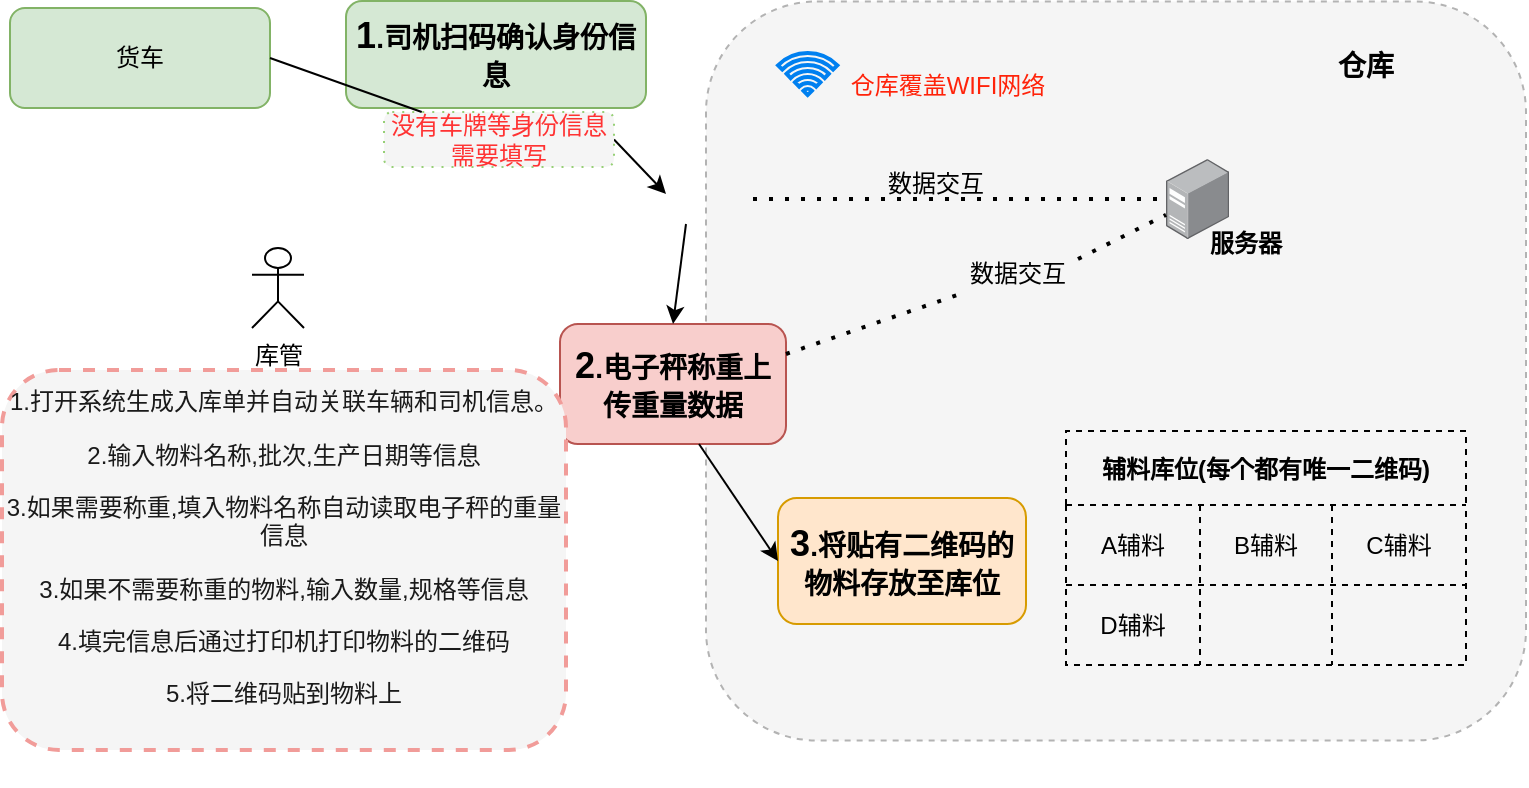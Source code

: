 <mxfile version="16.6.4" type="github" pages="2">
  <diagram id="x7fQKvElgTd2Ws3wMSYt" name="第 1 页">
    <mxGraphModel dx="1613" dy="434" grid="1" gridSize="10" guides="1" tooltips="1" connect="1" arrows="1" fold="1" page="1" pageScale="1" pageWidth="827" pageHeight="1169" math="0" shadow="0">
      <root>
        <mxCell id="0" />
        <mxCell id="1" parent="0" />
        <mxCell id="mEti43wB2lOyt_apgiYu-14" value="" style="rounded=1;whiteSpace=wrap;html=1;fillColor=#f5f5f5;fontColor=#333333;strokeColor=#B3B3B3;dashed=1;" parent="1" vertex="1">
          <mxGeometry x="260" y="488.75" width="410" height="369.5" as="geometry" />
        </mxCell>
        <mxCell id="mEti43wB2lOyt_apgiYu-31" value="辅料库位(每个都有唯一二维码)" style="shape=table;startSize=37;container=1;collapsible=0;childLayout=tableLayout;fontStyle=1;align=center;rounded=0;fontSize=12;fontColor=#000000;fillColor=none;dashed=1;" parent="1" vertex="1">
          <mxGeometry x="440" y="703.5" width="200" height="117" as="geometry" />
        </mxCell>
        <mxCell id="mEti43wB2lOyt_apgiYu-32" value="" style="shape=tableRow;horizontal=0;startSize=0;swimlaneHead=0;swimlaneBody=0;top=0;left=0;bottom=0;right=0;collapsible=0;dropTarget=0;fillColor=none;points=[[0,0.5],[1,0.5]];portConstraint=eastwest;rounded=0;fontSize=12;fontColor=#000000;" parent="mEti43wB2lOyt_apgiYu-31" vertex="1">
          <mxGeometry y="37" width="200" height="40" as="geometry" />
        </mxCell>
        <mxCell id="mEti43wB2lOyt_apgiYu-33" value="A辅料" style="shape=partialRectangle;html=1;whiteSpace=wrap;connectable=0;fillColor=none;top=0;left=0;bottom=0;right=0;overflow=hidden;rounded=0;fontSize=12;fontColor=#000000;" parent="mEti43wB2lOyt_apgiYu-32" vertex="1">
          <mxGeometry width="67" height="40" as="geometry">
            <mxRectangle width="67" height="40" as="alternateBounds" />
          </mxGeometry>
        </mxCell>
        <mxCell id="mEti43wB2lOyt_apgiYu-34" value="&lt;span&gt;B辅料&lt;/span&gt;" style="shape=partialRectangle;html=1;whiteSpace=wrap;connectable=0;fillColor=none;top=0;left=0;bottom=0;right=0;overflow=hidden;rounded=0;fontSize=12;fontColor=#000000;" parent="mEti43wB2lOyt_apgiYu-32" vertex="1">
          <mxGeometry x="67" width="66" height="40" as="geometry">
            <mxRectangle width="66" height="40" as="alternateBounds" />
          </mxGeometry>
        </mxCell>
        <mxCell id="mEti43wB2lOyt_apgiYu-35" value="&lt;span&gt;C辅料&lt;/span&gt;" style="shape=partialRectangle;html=1;whiteSpace=wrap;connectable=0;fillColor=none;top=0;left=0;bottom=0;right=0;overflow=hidden;rounded=0;fontSize=12;fontColor=#000000;" parent="mEti43wB2lOyt_apgiYu-32" vertex="1">
          <mxGeometry x="133" width="67" height="40" as="geometry">
            <mxRectangle width="67" height="40" as="alternateBounds" />
          </mxGeometry>
        </mxCell>
        <mxCell id="mEti43wB2lOyt_apgiYu-36" value="" style="shape=tableRow;horizontal=0;startSize=0;swimlaneHead=0;swimlaneBody=0;top=0;left=0;bottom=0;right=0;collapsible=0;dropTarget=0;fillColor=none;points=[[0,0.5],[1,0.5]];portConstraint=eastwest;rounded=0;fontSize=12;fontColor=#000000;" parent="mEti43wB2lOyt_apgiYu-31" vertex="1">
          <mxGeometry y="77" width="200" height="40" as="geometry" />
        </mxCell>
        <mxCell id="mEti43wB2lOyt_apgiYu-37" value="&lt;span&gt;D辅料&lt;/span&gt;" style="shape=partialRectangle;html=1;whiteSpace=wrap;connectable=0;fillColor=none;top=0;left=0;bottom=0;right=0;overflow=hidden;rounded=0;fontSize=12;fontColor=#000000;" parent="mEti43wB2lOyt_apgiYu-36" vertex="1">
          <mxGeometry width="67" height="40" as="geometry">
            <mxRectangle width="67" height="40" as="alternateBounds" />
          </mxGeometry>
        </mxCell>
        <mxCell id="mEti43wB2lOyt_apgiYu-38" value="" style="shape=partialRectangle;html=1;whiteSpace=wrap;connectable=0;fillColor=none;top=0;left=0;bottom=0;right=0;overflow=hidden;rounded=0;fontSize=12;fontColor=#000000;" parent="mEti43wB2lOyt_apgiYu-36" vertex="1">
          <mxGeometry x="67" width="66" height="40" as="geometry">
            <mxRectangle width="66" height="40" as="alternateBounds" />
          </mxGeometry>
        </mxCell>
        <mxCell id="mEti43wB2lOyt_apgiYu-39" value="" style="shape=partialRectangle;html=1;whiteSpace=wrap;connectable=0;fillColor=none;top=0;left=0;bottom=0;right=0;overflow=hidden;rounded=0;fontSize=12;fontColor=#000000;" parent="mEti43wB2lOyt_apgiYu-36" vertex="1">
          <mxGeometry x="133" width="67" height="40" as="geometry">
            <mxRectangle width="67" height="40" as="alternateBounds" />
          </mxGeometry>
        </mxCell>
        <mxCell id="mEti43wB2lOyt_apgiYu-15" value="&lt;b&gt;&lt;font style=&quot;font-size: 14px&quot;&gt;仓库&lt;/font&gt;&lt;/b&gt;" style="text;html=1;align=center;verticalAlign=middle;whiteSpace=wrap;rounded=1;" parent="1" vertex="1">
          <mxGeometry x="560" y="505.5" width="60" height="30" as="geometry" />
        </mxCell>
        <mxCell id="mEti43wB2lOyt_apgiYu-16" value="" style="html=1;verticalLabelPosition=bottom;align=center;labelBackgroundColor=#ffffff;verticalAlign=top;strokeWidth=2;strokeColor=#0080F0;shadow=0;dashed=0;shape=mxgraph.ios7.icons.wifi;pointerEvents=1;rounded=1;fontSize=14;fillColor=none;" parent="1" vertex="1">
          <mxGeometry x="296" y="514.5" width="29.7" height="21" as="geometry" />
        </mxCell>
        <mxCell id="mEti43wB2lOyt_apgiYu-17" value="&lt;font style=&quot;font-size: 12px&quot; color=&quot;#ff230a&quot;&gt;仓库覆盖WIFI网络&lt;/font&gt;" style="text;html=1;strokeColor=none;fillColor=none;align=center;verticalAlign=middle;whiteSpace=wrap;rounded=0;fontSize=14;" parent="1" vertex="1">
          <mxGeometry x="316" y="514.5" width="130" height="30" as="geometry" />
        </mxCell>
        <mxCell id="mEti43wB2lOyt_apgiYu-20" value="&lt;font color=&quot;#000000&quot;&gt;&lt;b&gt;服务器&lt;/b&gt;&lt;/font&gt;" style="text;html=1;strokeColor=none;fillColor=none;align=center;verticalAlign=middle;whiteSpace=wrap;rounded=0;fontSize=12;fontColor=#FF230A;" parent="1" vertex="1">
          <mxGeometry x="500" y="595" width="60" height="30" as="geometry" />
        </mxCell>
        <mxCell id="mEti43wB2lOyt_apgiYu-28" value="" style="points=[];aspect=fixed;html=1;align=center;shadow=0;dashed=0;image;image=img/lib/allied_telesis/computer_and_terminals/Server_Desktop.svg;rounded=1;fontSize=12;fontColor=#000000;fillColor=none;" parent="1" vertex="1">
          <mxGeometry x="490" y="567.5" width="31.56" height="40" as="geometry" />
        </mxCell>
        <mxCell id="mEti43wB2lOyt_apgiYu-29" value="货车" style="rounded=1;whiteSpace=wrap;html=1;fontSize=12;fillColor=#d5e8d4;strokeColor=#82b366;" parent="1" vertex="1">
          <mxGeometry x="-88" y="492" width="130" height="50" as="geometry" />
        </mxCell>
        <mxCell id="mEti43wB2lOyt_apgiYu-30" value="" style="shape=image;html=1;verticalAlign=top;verticalLabelPosition=bottom;labelBackgroundColor=#ffffff;imageAspect=0;aspect=fixed;image=https://cdn2.iconfinder.com/data/icons/font-awesome/1792/qrcode-128.png;rounded=1;fontSize=12;fontColor=#000000;fillColor=none;" parent="1" vertex="1">
          <mxGeometry x="238.5" y="565" width="45" height="45" as="geometry" />
        </mxCell>
        <mxCell id="mEti43wB2lOyt_apgiYu-45" value="" style="shape=image;html=1;verticalAlign=top;verticalLabelPosition=bottom;labelBackgroundColor=#ffffff;imageAspect=0;aspect=fixed;image=https://cdn1.iconfinder.com/data/icons/heroicons-ui/24/qrcode-128.png;rounded=0;fontSize=12;fontColor=#000000;fillColor=none;" parent="1" vertex="1">
          <mxGeometry x="490" y="760" width="20" height="20" as="geometry" />
        </mxCell>
        <mxCell id="mEti43wB2lOyt_apgiYu-46" value="" style="shape=image;html=1;verticalAlign=top;verticalLabelPosition=bottom;labelBackgroundColor=#ffffff;imageAspect=0;aspect=fixed;image=https://cdn1.iconfinder.com/data/icons/heroicons-ui/24/qrcode-128.png;rounded=0;fontSize=12;fontColor=#000000;fillColor=none;" parent="1" vertex="1">
          <mxGeometry x="550" y="760" width="20" height="20" as="geometry" />
        </mxCell>
        <mxCell id="mEti43wB2lOyt_apgiYu-47" value="" style="shape=image;html=1;verticalAlign=top;verticalLabelPosition=bottom;labelBackgroundColor=#ffffff;imageAspect=0;aspect=fixed;image=https://cdn1.iconfinder.com/data/icons/heroicons-ui/24/qrcode-128.png;rounded=0;fontSize=12;fontColor=#000000;fillColor=none;" parent="1" vertex="1">
          <mxGeometry x="615.78" y="760" width="20" height="20" as="geometry" />
        </mxCell>
        <mxCell id="mEti43wB2lOyt_apgiYu-48" value="" style="shape=image;html=1;verticalAlign=top;verticalLabelPosition=bottom;labelBackgroundColor=#ffffff;imageAspect=0;aspect=fixed;image=https://cdn1.iconfinder.com/data/icons/heroicons-ui/24/qrcode-128.png;rounded=0;fontSize=12;fontColor=#000000;fillColor=none;" parent="1" vertex="1">
          <mxGeometry x="490" y="800.5" width="20" height="20" as="geometry" />
        </mxCell>
        <mxCell id="mEti43wB2lOyt_apgiYu-55" value="" style="endArrow=classic;html=1;rounded=0;fontSize=12;fontColor=#000000;exitX=1;exitY=0.5;exitDx=0;exitDy=0;startArrow=none;" parent="1" source="mEti43wB2lOyt_apgiYu-57" edge="1">
          <mxGeometry width="50" height="50" relative="1" as="geometry">
            <mxPoint x="140" y="620" as="sourcePoint" />
            <mxPoint x="240" y="585" as="targetPoint" />
          </mxGeometry>
        </mxCell>
        <mxCell id="mEti43wB2lOyt_apgiYu-56" value="&lt;b&gt;&lt;font style=&quot;font-size: 18px&quot;&gt;1&lt;/font&gt;&lt;font style=&quot;font-size: 14px&quot;&gt;.司机扫码确认身份信息&lt;/font&gt;&lt;/b&gt;" style="text;html=1;strokeColor=#82b366;fillColor=#d5e8d4;align=center;verticalAlign=middle;whiteSpace=wrap;rounded=1;fontSize=12;" parent="1" vertex="1">
          <mxGeometry x="80" y="488.5" width="150" height="53.5" as="geometry" />
        </mxCell>
        <mxCell id="mEti43wB2lOyt_apgiYu-60" value="&lt;b&gt;&lt;font style=&quot;font-size: 18px&quot;&gt;2&lt;/font&gt;&lt;/b&gt;&lt;b style=&quot;font-size: 14px&quot;&gt;.电子秤称重上传重量数据&lt;/b&gt;" style="rounded=1;whiteSpace=wrap;html=1;fontSize=12;fillColor=#f8cecc;strokeColor=#b85450;" parent="1" vertex="1">
          <mxGeometry x="187" y="650" width="113" height="60" as="geometry" />
        </mxCell>
        <mxCell id="mEti43wB2lOyt_apgiYu-62" value="库管" style="shape=umlActor;verticalLabelPosition=bottom;verticalAlign=top;html=1;outlineConnect=0;rounded=0;fontSize=12;fontColor=#000000;fillColor=none;" parent="1" vertex="1">
          <mxGeometry x="33" y="612" width="26" height="40" as="geometry" />
        </mxCell>
        <mxCell id="mEti43wB2lOyt_apgiYu-63" value="" style="endArrow=classic;html=1;rounded=0;fontSize=12;fontColor=#000000;entryX=0.5;entryY=0;entryDx=0;entryDy=0;" parent="1" target="mEti43wB2lOyt_apgiYu-60" edge="1">
          <mxGeometry width="50" height="50" relative="1" as="geometry">
            <mxPoint x="250" y="600" as="sourcePoint" />
            <mxPoint x="140" y="630" as="targetPoint" />
          </mxGeometry>
        </mxCell>
        <mxCell id="mEti43wB2lOyt_apgiYu-71" value="" style="endArrow=none;dashed=1;html=1;dashPattern=1 3;strokeWidth=2;rounded=0;fontSize=12;fontColor=#000000;" parent="1" source="mEti43wB2lOyt_apgiYu-30" target="mEti43wB2lOyt_apgiYu-28" edge="1">
          <mxGeometry width="50" height="50" relative="1" as="geometry">
            <mxPoint x="380" y="620" as="sourcePoint" />
            <mxPoint x="430" y="570" as="targetPoint" />
          </mxGeometry>
        </mxCell>
        <mxCell id="mEti43wB2lOyt_apgiYu-72" value="" style="endArrow=none;dashed=1;html=1;dashPattern=1 3;strokeWidth=2;rounded=0;fontSize=12;fontColor=#000000;exitX=1;exitY=0.25;exitDx=0;exitDy=0;startArrow=none;" parent="1" source="mEti43wB2lOyt_apgiYu-74" target="mEti43wB2lOyt_apgiYu-28" edge="1">
          <mxGeometry width="50" height="50" relative="1" as="geometry">
            <mxPoint x="340" y="670" as="sourcePoint" />
            <mxPoint x="390" y="620" as="targetPoint" />
          </mxGeometry>
        </mxCell>
        <mxCell id="mEti43wB2lOyt_apgiYu-73" value="数据交互" style="text;html=1;strokeColor=none;fillColor=none;align=center;verticalAlign=middle;whiteSpace=wrap;rounded=0;fontSize=12;fontColor=#000000;" parent="1" vertex="1">
          <mxGeometry x="345" y="565" width="60" height="30" as="geometry" />
        </mxCell>
        <mxCell id="mEti43wB2lOyt_apgiYu-74" value="数据交互" style="text;html=1;strokeColor=none;fillColor=none;align=center;verticalAlign=middle;whiteSpace=wrap;rounded=0;fontSize=12;fontColor=#000000;" parent="1" vertex="1">
          <mxGeometry x="386" y="610" width="60" height="30" as="geometry" />
        </mxCell>
        <mxCell id="mEti43wB2lOyt_apgiYu-75" value="" style="endArrow=none;dashed=1;html=1;dashPattern=1 3;strokeWidth=2;rounded=0;fontSize=12;fontColor=#000000;exitX=1;exitY=0.25;exitDx=0;exitDy=0;" parent="1" source="mEti43wB2lOyt_apgiYu-60" target="mEti43wB2lOyt_apgiYu-74" edge="1">
          <mxGeometry width="50" height="50" relative="1" as="geometry">
            <mxPoint x="280" y="660" as="sourcePoint" />
            <mxPoint x="584.22" y="588.698" as="targetPoint" />
          </mxGeometry>
        </mxCell>
        <mxCell id="mEti43wB2lOyt_apgiYu-77" value="&lt;b&gt;&lt;font style=&quot;font-size: 18px&quot;&gt;3&lt;/font&gt;&lt;font style=&quot;font-size: 14px&quot;&gt;.将贴有二维码的物料存放至库位&lt;/font&gt;&lt;/b&gt;" style="rounded=1;whiteSpace=wrap;html=1;fontSize=12;fillColor=#ffe6cc;strokeColor=#d79b00;" parent="1" vertex="1">
          <mxGeometry x="296" y="737" width="124" height="63" as="geometry" />
        </mxCell>
        <mxCell id="mEti43wB2lOyt_apgiYu-78" value="" style="endArrow=classic;html=1;rounded=0;fontSize=12;fontColor=#000000;entryX=0;entryY=0.5;entryDx=0;entryDy=0;exitX=0.615;exitY=1;exitDx=0;exitDy=0;exitPerimeter=0;" parent="1" source="mEti43wB2lOyt_apgiYu-60" target="mEti43wB2lOyt_apgiYu-77" edge="1">
          <mxGeometry width="50" height="50" relative="1" as="geometry">
            <mxPoint x="240" y="700" as="sourcePoint" />
            <mxPoint x="270" y="700" as="targetPoint" />
          </mxGeometry>
        </mxCell>
        <mxCell id="RV9dpC6elOTHh5qD1tqp-1" value="&lt;p&gt;&lt;font color=&quot;#1a1a1a&quot;&gt;&lt;br class=&quot;Apple-interchange-newline&quot;&gt;1.打开系统生成入库单并自动关联车辆和司机信息。&lt;/font&gt;&lt;/p&gt;&lt;p&gt;&lt;font color=&quot;#1a1a1a&quot;&gt;2.输入物料名称,批次,生产日期等信息&lt;/font&gt;&lt;/p&gt;&lt;p&gt;&lt;font color=&quot;#1a1a1a&quot;&gt;3.如果需要称重,填入物料名称自动读取电子秤的重量信息&lt;/font&gt;&lt;/p&gt;&lt;p&gt;&lt;font color=&quot;#1a1a1a&quot;&gt;3.如果不需要称重的物料,输入数量,规格等信息&lt;/font&gt;&lt;/p&gt;&lt;p&gt;&lt;font color=&quot;#1a1a1a&quot;&gt;4.填完信息后通过打印机打印物料的二维码&lt;/font&gt;&lt;/p&gt;&lt;p&gt;&lt;font color=&quot;#1a1a1a&quot;&gt;5.将二维码贴到物料上&lt;/font&gt;&lt;/p&gt;&lt;p&gt;&lt;br style=&quot;color: rgb(0 , 0 , 0) ; text-align: left&quot;&gt;&lt;/p&gt;" style="rounded=1;whiteSpace=wrap;html=1;dashed=1;fontSize=12;strokeColor=#F19C99;fillColor=#f5f5f5;fontColor=#333333;strokeWidth=2;" parent="1" vertex="1">
          <mxGeometry x="-92" y="673" width="282" height="190" as="geometry" />
        </mxCell>
        <mxCell id="mEti43wB2lOyt_apgiYu-57" value="&lt;font color=&quot;#ff3333&quot;&gt;没有车牌等身份信息需要填写&lt;/font&gt;" style="text;html=1;strokeColor=#97D077;fillColor=#f5f5f5;align=center;verticalAlign=middle;whiteSpace=wrap;rounded=1;fontSize=12;fontColor=#333333;dashed=1;dashPattern=1 4;" parent="1" vertex="1">
          <mxGeometry x="99" y="544" width="115" height="27.5" as="geometry" />
        </mxCell>
        <mxCell id="qaKcDWPHNoT4HCYWRXPz-1" value="" style="endArrow=none;html=1;rounded=0;fontSize=12;fontColor=#000000;exitX=1;exitY=0.5;exitDx=0;exitDy=0;" edge="1" parent="1" source="mEti43wB2lOyt_apgiYu-29" target="mEti43wB2lOyt_apgiYu-57">
          <mxGeometry width="50" height="50" relative="1" as="geometry">
            <mxPoint x="42" y="517" as="sourcePoint" />
            <mxPoint x="240" y="585" as="targetPoint" />
          </mxGeometry>
        </mxCell>
      </root>
    </mxGraphModel>
  </diagram>
  <diagram id="Bn2w4LBILuhBj609IYOK" name="第 2 页">
    <mxGraphModel dx="786" dy="434" grid="1" gridSize="10" guides="1" tooltips="1" connect="1" arrows="1" fold="1" page="1" pageScale="1" pageWidth="827" pageHeight="1169" math="0" shadow="0">
      <root>
        <mxCell id="ocWSOuJUcfP1QF1OSATN-0" />
        <mxCell id="ocWSOuJUcfP1QF1OSATN-1" parent="ocWSOuJUcfP1QF1OSATN-0" />
        <mxCell id="nZx2NYza07VyFAt0Ph_D-0" value="" style="rounded=1;whiteSpace=wrap;html=1;fillColor=#f5f5f5;strokeColor=#666666;dashed=1;dashPattern=1 4;fontColor=#333333;" parent="ocWSOuJUcfP1QF1OSATN-1" vertex="1">
          <mxGeometry x="255" y="493.5" width="410" height="369.5" as="geometry" />
        </mxCell>
        <mxCell id="4DLjdMsL9p4i3aLLAia8-7" value="&lt;b&gt;&lt;font style=&quot;font-size: 18px&quot;&gt;2&lt;/font&gt;&lt;font style=&quot;font-size: 14px&quot;&gt;.库管根据电子领料单到对应库位领料&lt;/font&gt;&lt;/b&gt;" style="rounded=1;whiteSpace=wrap;html=1;fontSize=12;fillColor=#fff2cc;strokeColor=#d6b656;" parent="ocWSOuJUcfP1QF1OSATN-1" vertex="1">
          <mxGeometry x="490" y="628.5" width="120" height="60" as="geometry" />
        </mxCell>
        <mxCell id="nZx2NYza07VyFAt0Ph_D-1" value="辅料库位(每个都有唯一二维码)" style="shape=table;startSize=37;container=1;collapsible=0;childLayout=tableLayout;fontStyle=1;align=center;rounded=0;fontSize=12;fontColor=#000000;fillColor=none;dashed=1;" parent="ocWSOuJUcfP1QF1OSATN-1" vertex="1">
          <mxGeometry x="281" y="720" width="200" height="117" as="geometry" />
        </mxCell>
        <mxCell id="nZx2NYza07VyFAt0Ph_D-2" value="" style="shape=tableRow;horizontal=0;startSize=0;swimlaneHead=0;swimlaneBody=0;top=0;left=0;bottom=0;right=0;collapsible=0;dropTarget=0;fillColor=none;points=[[0,0.5],[1,0.5]];portConstraint=eastwest;rounded=0;fontSize=12;fontColor=#000000;" parent="nZx2NYza07VyFAt0Ph_D-1" vertex="1">
          <mxGeometry y="37" width="200" height="40" as="geometry" />
        </mxCell>
        <mxCell id="nZx2NYza07VyFAt0Ph_D-3" value="A辅料" style="shape=partialRectangle;html=1;whiteSpace=wrap;connectable=0;fillColor=none;top=0;left=0;bottom=0;right=0;overflow=hidden;rounded=0;fontSize=12;fontColor=#000000;" parent="nZx2NYza07VyFAt0Ph_D-2" vertex="1">
          <mxGeometry width="67" height="40" as="geometry">
            <mxRectangle width="67" height="40" as="alternateBounds" />
          </mxGeometry>
        </mxCell>
        <mxCell id="nZx2NYza07VyFAt0Ph_D-4" value="&lt;span&gt;B辅料&lt;/span&gt;" style="shape=partialRectangle;html=1;whiteSpace=wrap;connectable=0;fillColor=none;top=0;left=0;bottom=0;right=0;overflow=hidden;rounded=0;fontSize=12;fontColor=#000000;" parent="nZx2NYza07VyFAt0Ph_D-2" vertex="1">
          <mxGeometry x="67" width="66" height="40" as="geometry">
            <mxRectangle width="66" height="40" as="alternateBounds" />
          </mxGeometry>
        </mxCell>
        <mxCell id="nZx2NYza07VyFAt0Ph_D-5" value="&lt;span&gt;C辅料&lt;/span&gt;" style="shape=partialRectangle;html=1;whiteSpace=wrap;connectable=0;fillColor=none;top=0;left=0;bottom=0;right=0;overflow=hidden;rounded=0;fontSize=12;fontColor=#000000;" parent="nZx2NYza07VyFAt0Ph_D-2" vertex="1">
          <mxGeometry x="133" width="67" height="40" as="geometry">
            <mxRectangle width="67" height="40" as="alternateBounds" />
          </mxGeometry>
        </mxCell>
        <mxCell id="nZx2NYza07VyFAt0Ph_D-6" value="" style="shape=tableRow;horizontal=0;startSize=0;swimlaneHead=0;swimlaneBody=0;top=0;left=0;bottom=0;right=0;collapsible=0;dropTarget=0;fillColor=none;points=[[0,0.5],[1,0.5]];portConstraint=eastwest;rounded=0;fontSize=12;fontColor=#000000;" parent="nZx2NYza07VyFAt0Ph_D-1" vertex="1">
          <mxGeometry y="77" width="200" height="40" as="geometry" />
        </mxCell>
        <mxCell id="nZx2NYza07VyFAt0Ph_D-7" value="" style="shape=partialRectangle;html=1;whiteSpace=wrap;connectable=0;fillColor=none;top=0;left=0;bottom=0;right=0;overflow=hidden;rounded=0;fontSize=12;fontColor=#000000;" parent="nZx2NYza07VyFAt0Ph_D-6" vertex="1">
          <mxGeometry width="67" height="40" as="geometry">
            <mxRectangle width="67" height="40" as="alternateBounds" />
          </mxGeometry>
        </mxCell>
        <mxCell id="nZx2NYza07VyFAt0Ph_D-8" value="" style="shape=partialRectangle;html=1;whiteSpace=wrap;connectable=0;fillColor=none;top=0;left=0;bottom=0;right=0;overflow=hidden;rounded=0;fontSize=12;fontColor=#000000;" parent="nZx2NYza07VyFAt0Ph_D-6" vertex="1">
          <mxGeometry x="67" width="66" height="40" as="geometry">
            <mxRectangle width="66" height="40" as="alternateBounds" />
          </mxGeometry>
        </mxCell>
        <mxCell id="nZx2NYza07VyFAt0Ph_D-9" value="" style="shape=partialRectangle;html=1;whiteSpace=wrap;connectable=0;fillColor=none;top=0;left=0;bottom=0;right=0;overflow=hidden;rounded=0;fontSize=12;fontColor=#000000;" parent="nZx2NYza07VyFAt0Ph_D-6" vertex="1">
          <mxGeometry x="133" width="67" height="40" as="geometry">
            <mxRectangle width="67" height="40" as="alternateBounds" />
          </mxGeometry>
        </mxCell>
        <mxCell id="nZx2NYza07VyFAt0Ph_D-10" value="&lt;b&gt;&lt;font style=&quot;font-size: 14px&quot;&gt;仓库&lt;/font&gt;&lt;/b&gt;" style="text;html=1;align=center;verticalAlign=middle;whiteSpace=wrap;rounded=1;" parent="ocWSOuJUcfP1QF1OSATN-1" vertex="1">
          <mxGeometry x="590" y="505.5" width="60" height="30" as="geometry" />
        </mxCell>
        <mxCell id="nZx2NYza07VyFAt0Ph_D-11" value="" style="html=1;verticalLabelPosition=bottom;align=center;labelBackgroundColor=#ffffff;verticalAlign=top;strokeWidth=2;strokeColor=#0080F0;shadow=0;dashed=0;shape=mxgraph.ios7.icons.wifi;pointerEvents=1;rounded=1;fontSize=14;fillColor=none;" parent="ocWSOuJUcfP1QF1OSATN-1" vertex="1">
          <mxGeometry x="296" y="514.5" width="29.7" height="21" as="geometry" />
        </mxCell>
        <mxCell id="nZx2NYza07VyFAt0Ph_D-12" value="&lt;font style=&quot;font-size: 12px&quot; color=&quot;#ff230a&quot;&gt;仓库覆盖WIFI网络&lt;/font&gt;" style="text;html=1;strokeColor=none;fillColor=none;align=center;verticalAlign=middle;whiteSpace=wrap;rounded=0;fontSize=14;" parent="ocWSOuJUcfP1QF1OSATN-1" vertex="1">
          <mxGeometry x="316" y="514.5" width="130" height="30" as="geometry" />
        </mxCell>
        <mxCell id="nZx2NYza07VyFAt0Ph_D-13" value="&lt;font color=&quot;#000000&quot;&gt;&lt;b&gt;服务器&lt;/b&gt;&lt;/font&gt;" style="text;html=1;strokeColor=none;fillColor=none;align=center;verticalAlign=middle;whiteSpace=wrap;rounded=0;fontSize=12;fontColor=#FF230A;" parent="ocWSOuJUcfP1QF1OSATN-1" vertex="1">
          <mxGeometry x="400" y="620" width="60" height="30" as="geometry" />
        </mxCell>
        <mxCell id="nZx2NYza07VyFAt0Ph_D-14" value="" style="points=[];aspect=fixed;html=1;align=center;shadow=0;dashed=0;image;image=img/lib/allied_telesis/computer_and_terminals/Server_Desktop.svg;rounded=1;fontSize=12;fontColor=#000000;fillColor=none;" parent="ocWSOuJUcfP1QF1OSATN-1" vertex="1">
          <mxGeometry x="394.0" y="591" width="31.56" height="40" as="geometry" />
        </mxCell>
        <mxCell id="nZx2NYza07VyFAt0Ph_D-17" value="" style="shape=image;html=1;verticalAlign=top;verticalLabelPosition=bottom;labelBackgroundColor=#ffffff;imageAspect=0;aspect=fixed;image=https://cdn1.iconfinder.com/data/icons/heroicons-ui/24/qrcode-128.png;rounded=0;fontSize=12;fontColor=#000000;fillColor=none;" parent="ocWSOuJUcfP1QF1OSATN-1" vertex="1">
          <mxGeometry x="330" y="780" width="20" height="20" as="geometry" />
        </mxCell>
        <mxCell id="nZx2NYza07VyFAt0Ph_D-18" value="" style="shape=image;html=1;verticalAlign=top;verticalLabelPosition=bottom;labelBackgroundColor=#ffffff;imageAspect=0;aspect=fixed;image=https://cdn1.iconfinder.com/data/icons/heroicons-ui/24/qrcode-128.png;rounded=0;fontSize=12;fontColor=#000000;fillColor=none;" parent="ocWSOuJUcfP1QF1OSATN-1" vertex="1">
          <mxGeometry x="394" y="780" width="20" height="20" as="geometry" />
        </mxCell>
        <mxCell id="nZx2NYza07VyFAt0Ph_D-19" value="" style="shape=image;html=1;verticalAlign=top;verticalLabelPosition=bottom;labelBackgroundColor=#ffffff;imageAspect=0;aspect=fixed;image=https://cdn1.iconfinder.com/data/icons/heroicons-ui/24/qrcode-128.png;rounded=0;fontSize=12;fontColor=#000000;fillColor=none;" parent="ocWSOuJUcfP1QF1OSATN-1" vertex="1">
          <mxGeometry x="461" y="780" width="20" height="20" as="geometry" />
        </mxCell>
        <mxCell id="4DLjdMsL9p4i3aLLAia8-0" value="领料员" style="shape=umlActor;verticalLabelPosition=bottom;verticalAlign=top;html=1;outlineConnect=0;rounded=0;fontSize=12;fontColor=#000000;fillColor=none;" parent="ocWSOuJUcfP1QF1OSATN-1" vertex="1">
          <mxGeometry x="730" y="520" width="20" height="30" as="geometry" />
        </mxCell>
        <mxCell id="4DLjdMsL9p4i3aLLAia8-6" value="&lt;b&gt;&lt;font style=&quot;font-size: 18px&quot;&gt;1&lt;/font&gt;&lt;font style=&quot;font-size: 14px&quot;&gt;.出示电子领料单二维码&lt;/font&gt;&lt;/b&gt;" style="rounded=1;whiteSpace=wrap;html=1;fontSize=12;fillColor=#d5e8d4;strokeColor=#82b366;" parent="ocWSOuJUcfP1QF1OSATN-1" vertex="1">
          <mxGeometry x="685" y="574" width="120" height="60" as="geometry" />
        </mxCell>
        <mxCell id="4DLjdMsL9p4i3aLLAia8-8" value="&lt;font color=&quot;#ff230a&quot;&gt;同时扫描物料二维码表示该物料已取&lt;/font&gt;" style="text;html=1;strokeColor=#666666;fillColor=#f5f5f5;align=center;verticalAlign=middle;whiteSpace=wrap;rounded=1;fontSize=12;fontColor=#333333;" parent="ocWSOuJUcfP1QF1OSATN-1" vertex="1">
          <mxGeometry x="502" y="688.5" width="100" height="30" as="geometry" />
        </mxCell>
        <mxCell id="4DLjdMsL9p4i3aLLAia8-10" value="" style="endArrow=classic;html=1;rounded=0;fontSize=12;fontColor=#FF230A;entryX=1;entryY=0.5;entryDx=0;entryDy=0;startArrow=none;" parent="ocWSOuJUcfP1QF1OSATN-1" source="sm4stqJzliJVkcvPH3LI-1" target="4DLjdMsL9p4i3aLLAia8-7" edge="1">
          <mxGeometry width="50" height="50" relative="1" as="geometry">
            <mxPoint x="620" y="740" as="sourcePoint" />
            <mxPoint x="670" y="690" as="targetPoint" />
          </mxGeometry>
        </mxCell>
        <mxCell id="H2Aco0Laar-WVlqc24oa-0" value="&lt;b&gt;&lt;font style=&quot;font-size: 18px&quot;&gt;3&lt;/font&gt;&lt;font style=&quot;font-size: 14px&quot;&gt;.扫码电子秤称重&lt;/font&gt;&lt;/b&gt;" style="rounded=1;whiteSpace=wrap;html=1;fontSize=12;fillColor=#f8cecc;strokeColor=#b85450;" parent="ocWSOuJUcfP1QF1OSATN-1" vertex="1">
          <mxGeometry x="679" y="772" width="130" height="65" as="geometry" />
        </mxCell>
        <mxCell id="sm4stqJzliJVkcvPH3LI-0" value="" style="endArrow=classic;html=1;rounded=0;fontSize=12;fontColor=#FF230A;exitX=1;exitY=1;exitDx=0;exitDy=0;startArrow=none;" parent="ocWSOuJUcfP1QF1OSATN-1" source="2ZmbNfL_1Rme5runFBVm-3" edge="1">
          <mxGeometry width="50" height="50" relative="1" as="geometry">
            <mxPoint x="620" y="750" as="sourcePoint" />
            <mxPoint x="680" y="780" as="targetPoint" />
          </mxGeometry>
        </mxCell>
        <mxCell id="2ZmbNfL_1Rme5runFBVm-0" value="" style="endArrow=none;dashed=1;html=1;rounded=0;fontSize=12;fontColor=#FF230A;entryX=0;entryY=0.25;entryDx=0;entryDy=0;strokeColor=#CCCCCC;" parent="ocWSOuJUcfP1QF1OSATN-1" source="nZx2NYza07VyFAt0Ph_D-14" target="4DLjdMsL9p4i3aLLAia8-6" edge="1">
          <mxGeometry width="50" height="50" relative="1" as="geometry">
            <mxPoint x="490" y="600" as="sourcePoint" />
            <mxPoint x="540" y="550" as="targetPoint" />
          </mxGeometry>
        </mxCell>
        <mxCell id="2ZmbNfL_1Rme5runFBVm-5" value="" style="endArrow=none;dashed=1;html=1;dashPattern=1 3;strokeWidth=2;rounded=0;fontSize=12;fontColor=#1A1A1A;entryX=0.333;entryY=0.975;entryDx=0;entryDy=0;entryPerimeter=0;strokeColor=#B3B3B3;" parent="ocWSOuJUcfP1QF1OSATN-1" target="nZx2NYza07VyFAt0Ph_D-14" edge="1">
          <mxGeometry width="50" height="50" relative="1" as="geometry">
            <mxPoint x="680" y="830" as="sourcePoint" />
            <mxPoint x="390" y="660" as="targetPoint" />
          </mxGeometry>
        </mxCell>
        <mxCell id="R6vnRiyHdQf2sVtJG6bX-0" value="&lt;font style=&quot;font-size: 12px&quot; color=&quot;#b3b3b3&quot;&gt;数据交互&lt;/font&gt;" style="text;html=1;strokeColor=none;fillColor=none;align=center;verticalAlign=middle;whiteSpace=wrap;rounded=0;fontSize=14;fontColor=#1A1A1A;" parent="ocWSOuJUcfP1QF1OSATN-1" vertex="1">
          <mxGeometry x="530" y="573" width="60" height="30" as="geometry" />
        </mxCell>
        <mxCell id="sm4stqJzliJVkcvPH3LI-1" value="&lt;b&gt;锁定库存&lt;/b&gt;" style="text;html=1;strokeColor=none;fillColor=none;align=center;verticalAlign=middle;whiteSpace=wrap;rounded=0;fontSize=12;fontColor=#FF230A;" parent="ocWSOuJUcfP1QF1OSATN-1" vertex="1">
          <mxGeometry x="625" y="628.5" width="60" height="30" as="geometry" />
        </mxCell>
        <mxCell id="2RszdAbdofmcuEXykrqb-0" value="" style="endArrow=none;html=1;rounded=0;fontSize=12;fontColor=#FF230A;entryX=1;entryY=0.25;entryDx=0;entryDy=0;" parent="ocWSOuJUcfP1QF1OSATN-1" source="4DLjdMsL9p4i3aLLAia8-6" target="sm4stqJzliJVkcvPH3LI-1" edge="1">
          <mxGeometry width="50" height="50" relative="1" as="geometry">
            <mxPoint x="685" y="629.222" as="sourcePoint" />
            <mxPoint x="610" y="664.5" as="targetPoint" />
          </mxGeometry>
        </mxCell>
        <mxCell id="2ZmbNfL_1Rme5runFBVm-3" value="" style="shape=image;html=1;verticalAlign=top;verticalLabelPosition=bottom;labelBackgroundColor=#ffffff;imageAspect=0;aspect=fixed;image=https://cdn2.iconfinder.com/data/icons/font-awesome/1792/qrcode-128.png;rounded=1;fontSize=12;fontColor=#1A1A1A;fillColor=none;" parent="ocWSOuJUcfP1QF1OSATN-1" vertex="1">
          <mxGeometry x="625" y="720" width="30" height="30" as="geometry" />
        </mxCell>
        <mxCell id="2RszdAbdofmcuEXykrqb-1" value="" style="endArrow=none;html=1;rounded=0;fontSize=12;fontColor=#FF230A;exitX=1;exitY=1;exitDx=0;exitDy=0;" parent="ocWSOuJUcfP1QF1OSATN-1" source="4DLjdMsL9p4i3aLLAia8-7" target="2ZmbNfL_1Rme5runFBVm-3" edge="1">
          <mxGeometry width="50" height="50" relative="1" as="geometry">
            <mxPoint x="610" y="694.5" as="sourcePoint" />
            <mxPoint x="680" y="780" as="targetPoint" />
          </mxGeometry>
        </mxCell>
        <mxCell id="2RszdAbdofmcuEXykrqb-2" value="&lt;font style=&quot;font-size: 12px&quot; color=&quot;#b3b3b3&quot;&gt;数据交互&lt;/font&gt;" style="text;html=1;strokeColor=none;fillColor=none;align=center;verticalAlign=middle;whiteSpace=wrap;rounded=0;fontSize=14;fontColor=#1A1A1A;" parent="ocWSOuJUcfP1QF1OSATN-1" vertex="1">
          <mxGeometry x="535" y="742" width="60" height="30" as="geometry" />
        </mxCell>
        <mxCell id="jffxNVOd8Jbqjm3lP1H6-0" value="&lt;p style=&quot;color: rgb(0 , 0 , 0) ; text-align: left&quot;&gt;&lt;font color=&quot;#1a1a1a&quot;&gt;&lt;br class=&quot;Apple-interchange-newline&quot;&gt;1.如果需要称重，电子秤将数据上传回写到领料单对应物料处&lt;/font&gt;&lt;/p&gt;&lt;p style=&quot;color: rgb(0 , 0 , 0) ; text-align: left&quot;&gt;&lt;font color=&quot;#1a1a1a&quot;&gt;2.如不需要称重,则需要输入数量或者规格&lt;/font&gt;&lt;/p&gt;&lt;p style=&quot;color: rgb(0 , 0 , 0) ; text-align: left&quot;&gt;&lt;font color=&quot;#1a1a1a&quot;&gt;3.如果同一物料需要领取多个批次,需要分别扫物料码记录&lt;/font&gt;&lt;/p&gt;&lt;p style=&quot;color: rgb(0 , 0 , 0) ; text-align: left&quot;&gt;&lt;font color=&quot;#1a1a1a&quot;&gt;4.最后物料出库,自动减库存&lt;/font&gt;&lt;/p&gt;" style="rounded=1;whiteSpace=wrap;html=1;dashed=1;fontSize=12;strokeColor=#F19C99;fillColor=#f5f5f5;fontColor=#333333;strokeWidth=2;" parent="ocWSOuJUcfP1QF1OSATN-1" vertex="1">
          <mxGeometry x="810" y="663" width="221" height="153" as="geometry" />
        </mxCell>
        <mxCell id="jffxNVOd8Jbqjm3lP1H6-1" value="&lt;p style=&quot;color: rgb(0 , 0 , 0) ; text-align: left&quot;&gt;&lt;br class=&quot;Apple-interchange-newline&quot;&gt;1.领料员通过生产计划自动生成的电子领料单到仓库领料。&lt;/p&gt;&lt;p style=&quot;color: rgb(0 , 0 , 0) ; text-align: left&quot;&gt;2.库管扫描领料员出示的领料二维码。&lt;/p&gt;" style="rounded=1;whiteSpace=wrap;html=1;dashed=1;fontSize=12;strokeColor=#97D077;fillColor=#f5f5f5;fontColor=#333333;strokeWidth=2;" parent="ocWSOuJUcfP1QF1OSATN-1" vertex="1">
          <mxGeometry x="805" y="515" width="225" height="100" as="geometry" />
        </mxCell>
      </root>
    </mxGraphModel>
  </diagram>
</mxfile>
